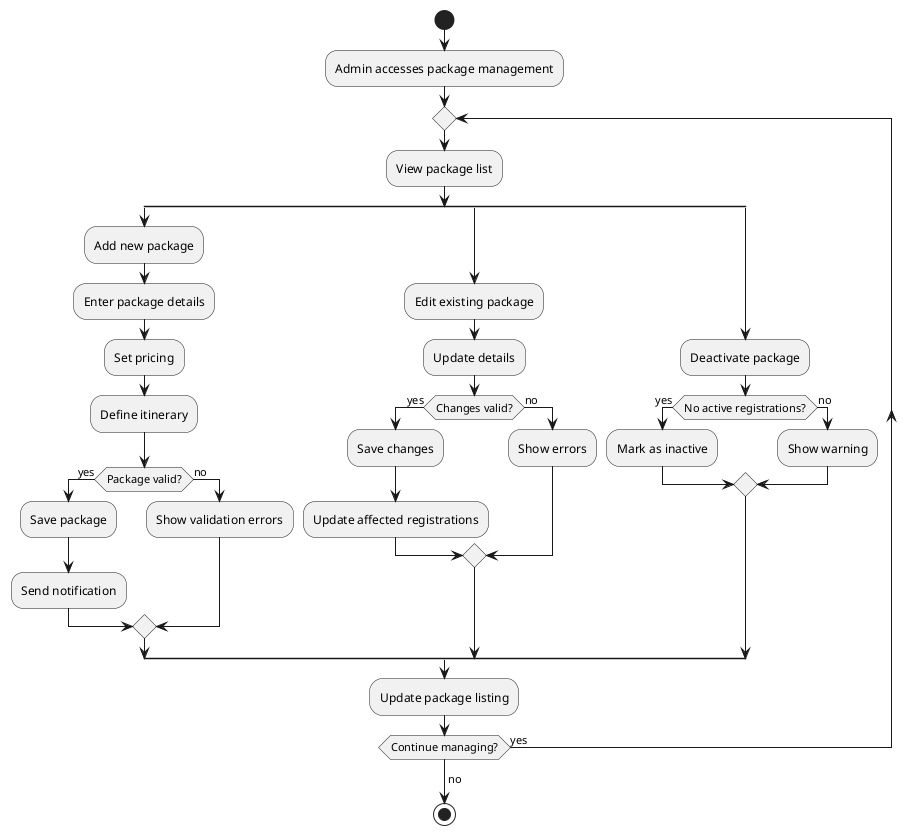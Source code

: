 @startuml Manage Packages Activity

start
:Admin accesses package management;

repeat
  :View package list;
  
  split
    :Add new package;
    :Enter package details;
    :Set pricing;
    :Define itinerary;
    if (Package valid?) then (yes)
      :Save package;
      :Send notification;
    else (no)
      :Show validation errors;
    endif
  split again
    :Edit existing package;
    :Update details;
    if (Changes valid?) then (yes)
      :Save changes;
      :Update affected registrations;
    else (no)
      :Show errors;
    endif
  split again
    :Deactivate package;
    if (No active registrations?) then (yes)
      :Mark as inactive;
    else (no)
      :Show warning;
    endif
  end split

  :Update package listing;
repeat while (Continue managing?) is (yes)
->no;

stop

@enduml
